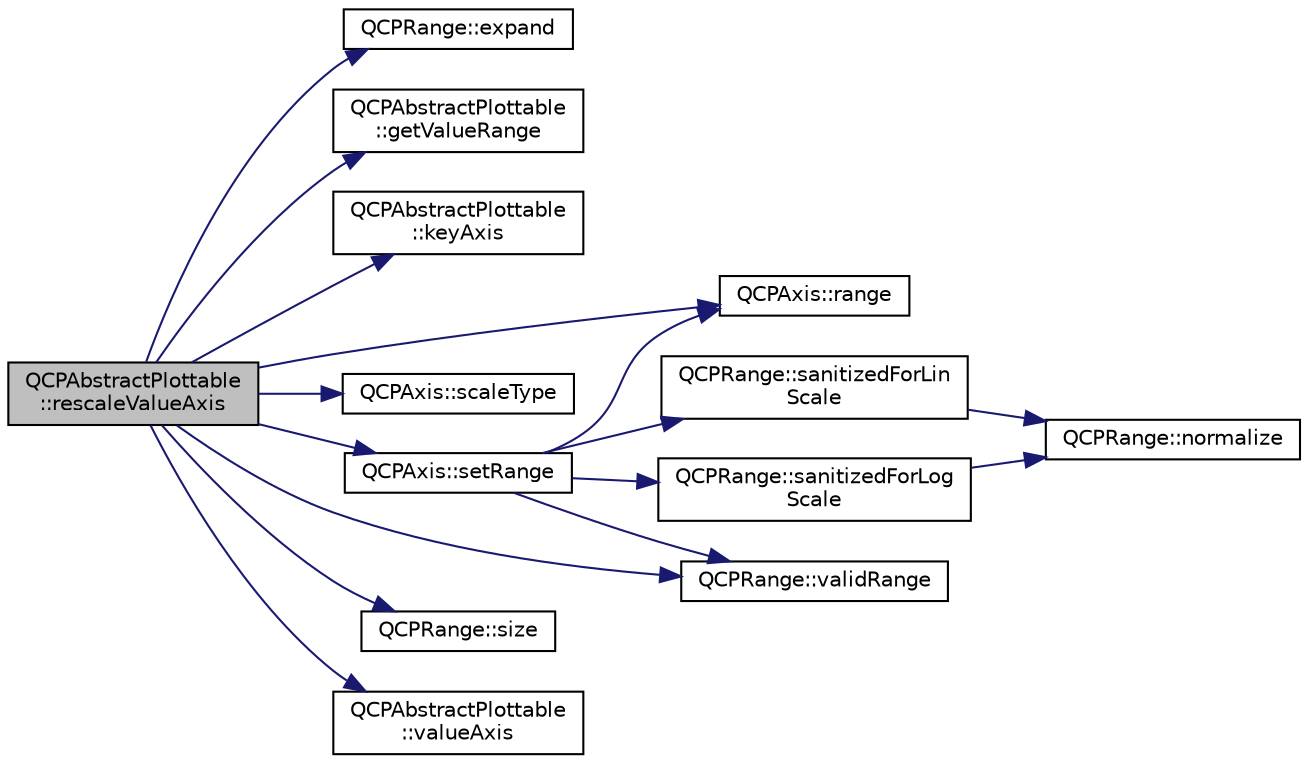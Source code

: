 digraph "QCPAbstractPlottable::rescaleValueAxis"
{
 // LATEX_PDF_SIZE
  edge [fontname="Helvetica",fontsize="10",labelfontname="Helvetica",labelfontsize="10"];
  node [fontname="Helvetica",fontsize="10",shape=record];
  rankdir="LR";
  Node1 [label="QCPAbstractPlottable\l::rescaleValueAxis",height=0.2,width=0.4,color="black", fillcolor="grey75", style="filled", fontcolor="black",tooltip=" "];
  Node1 -> Node2 [color="midnightblue",fontsize="10",style="solid",fontname="Helvetica"];
  Node2 [label="QCPRange::expand",height=0.2,width=0.4,color="black", fillcolor="white", style="filled",URL="$classQCPRange.html#a0fa1bc8048be50d52bea93a8caf08305",tooltip=" "];
  Node1 -> Node3 [color="midnightblue",fontsize="10",style="solid",fontname="Helvetica"];
  Node3 [label="QCPAbstractPlottable\l::getValueRange",height=0.2,width=0.4,color="black", fillcolor="white", style="filled",URL="$classQCPAbstractPlottable.html#a4de773988b21ed090fddd27c6a3a3dcb",tooltip=" "];
  Node1 -> Node4 [color="midnightblue",fontsize="10",style="solid",fontname="Helvetica"];
  Node4 [label="QCPAbstractPlottable\l::keyAxis",height=0.2,width=0.4,color="black", fillcolor="white", style="filled",URL="$classQCPAbstractPlottable.html#a2cdd6f0dd5e9a979037f86b4000d9cfe",tooltip=" "];
  Node1 -> Node5 [color="midnightblue",fontsize="10",style="solid",fontname="Helvetica"];
  Node5 [label="QCPAxis::range",height=0.2,width=0.4,color="black", fillcolor="white", style="filled",URL="$classQCPAxis.html#ac4058855a81f1a883cf2e754f6a6acb1",tooltip=" "];
  Node1 -> Node6 [color="midnightblue",fontsize="10",style="solid",fontname="Helvetica"];
  Node6 [label="QCPAxis::scaleType",height=0.2,width=0.4,color="black", fillcolor="white", style="filled",URL="$classQCPAxis.html#ad23e9ad97b44e9aeaf4fab8904280098",tooltip=" "];
  Node1 -> Node7 [color="midnightblue",fontsize="10",style="solid",fontname="Helvetica"];
  Node7 [label="QCPAxis::setRange",height=0.2,width=0.4,color="black", fillcolor="white", style="filled",URL="$classQCPAxis.html#aebdfea5d44c3a0ad2b4700cd4d25b641",tooltip=" "];
  Node7 -> Node5 [color="midnightblue",fontsize="10",style="solid",fontname="Helvetica"];
  Node7 -> Node8 [color="midnightblue",fontsize="10",style="solid",fontname="Helvetica"];
  Node8 [label="QCPRange::sanitizedForLin\lScale",height=0.2,width=0.4,color="black", fillcolor="white", style="filled",URL="$classQCPRange.html#a808751fdd9b17ef52327ba011df2e5f1",tooltip=" "];
  Node8 -> Node9 [color="midnightblue",fontsize="10",style="solid",fontname="Helvetica"];
  Node9 [label="QCPRange::normalize",height=0.2,width=0.4,color="black", fillcolor="white", style="filled",URL="$classQCPRange.html#af914a7740269b0604d0827c634a878a9",tooltip=" "];
  Node7 -> Node10 [color="midnightblue",fontsize="10",style="solid",fontname="Helvetica"];
  Node10 [label="QCPRange::sanitizedForLog\lScale",height=0.2,width=0.4,color="black", fillcolor="white", style="filled",URL="$classQCPRange.html#a3d66288d66e1d6df3636075eb42502ee",tooltip=" "];
  Node10 -> Node9 [color="midnightblue",fontsize="10",style="solid",fontname="Helvetica"];
  Node7 -> Node11 [color="midnightblue",fontsize="10",style="solid",fontname="Helvetica"];
  Node11 [label="QCPRange::validRange",height=0.2,width=0.4,color="black", fillcolor="white", style="filled",URL="$classQCPRange.html#ab38bd4841c77c7bb86c9eea0f142dcc0",tooltip=" "];
  Node1 -> Node12 [color="midnightblue",fontsize="10",style="solid",fontname="Helvetica"];
  Node12 [label="QCPRange::size",height=0.2,width=0.4,color="black", fillcolor="white", style="filled",URL="$classQCPRange.html#a62326e7cc4316b96df6a60813230e63f",tooltip=" "];
  Node1 -> Node11 [color="midnightblue",fontsize="10",style="solid",fontname="Helvetica"];
  Node1 -> Node13 [color="midnightblue",fontsize="10",style="solid",fontname="Helvetica"];
  Node13 [label="QCPAbstractPlottable\l::valueAxis",height=0.2,width=0.4,color="black", fillcolor="white", style="filled",URL="$classQCPAbstractPlottable.html#af47809a644a68ffd955fb30b01fb4f2f",tooltip=" "];
}
